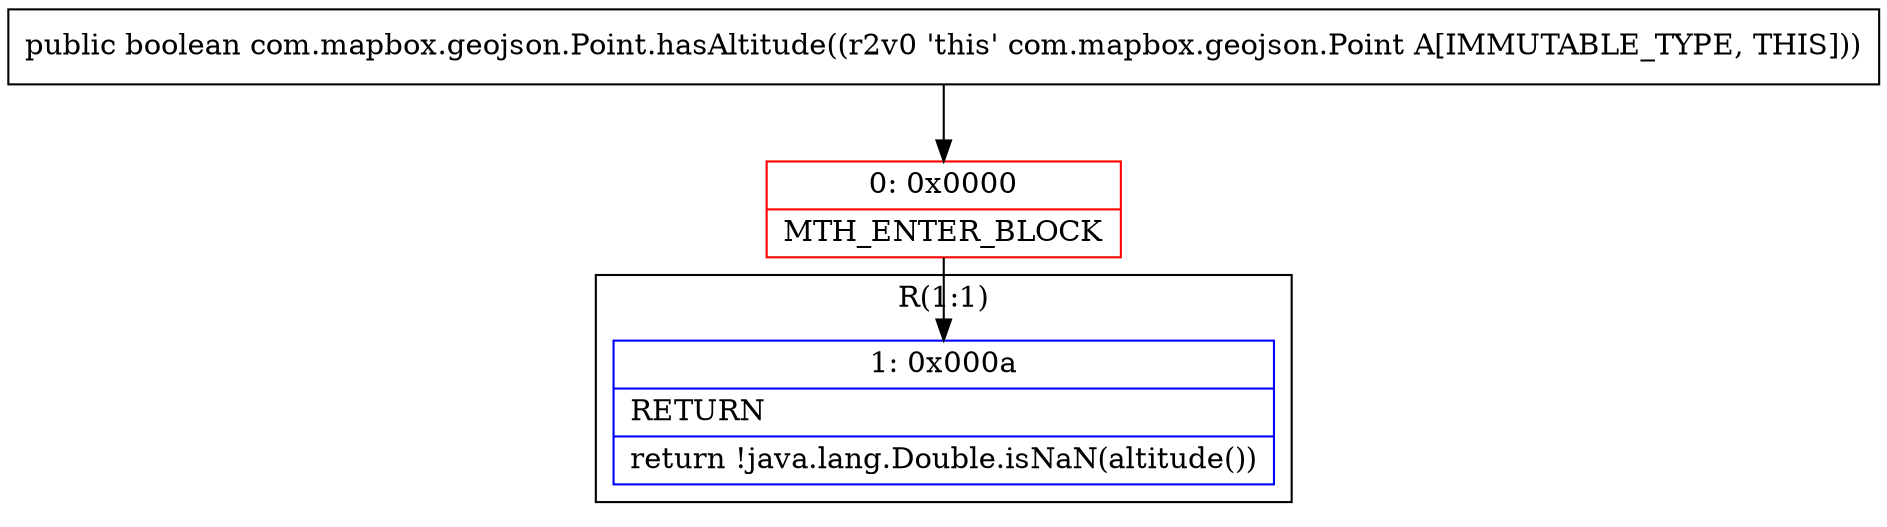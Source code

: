 digraph "CFG forcom.mapbox.geojson.Point.hasAltitude()Z" {
subgraph cluster_Region_1801144257 {
label = "R(1:1)";
node [shape=record,color=blue];
Node_1 [shape=record,label="{1\:\ 0x000a|RETURN\l|return !java.lang.Double.isNaN(altitude())\l}"];
}
Node_0 [shape=record,color=red,label="{0\:\ 0x0000|MTH_ENTER_BLOCK\l}"];
MethodNode[shape=record,label="{public boolean com.mapbox.geojson.Point.hasAltitude((r2v0 'this' com.mapbox.geojson.Point A[IMMUTABLE_TYPE, THIS])) }"];
MethodNode -> Node_0;
Node_0 -> Node_1;
}

